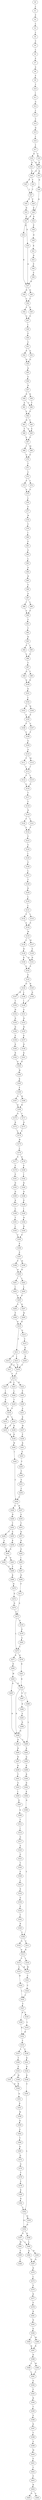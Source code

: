 strict digraph  {
	S0 -> S1 [ label = L ];
	S1 -> S2 [ label = F ];
	S2 -> S3 [ label = L ];
	S3 -> S4 [ label = L ];
	S4 -> S5 [ label = V ];
	S5 -> S6 [ label = L ];
	S6 -> S7 [ label = F ];
	S7 -> S8 [ label = S ];
	S8 -> S9 [ label = F ];
	S9 -> S10 [ label = T ];
	S10 -> S11 [ label = I ];
	S11 -> S12 [ label = G ];
	S12 -> S13 [ label = L ];
	S13 -> S14 [ label = T ];
	S14 -> S15 [ label = Q ];
	S15 -> S16 [ label = L ];
	S16 -> S17 [ label = Y ];
	S17 -> S18 [ label = D ];
	S17 -> S19 [ label = G ];
	S18 -> S20 [ label = K ];
	S18 -> S21 [ label = Q ];
	S19 -> S20 [ label = K ];
	S20 -> S22 [ label = G ];
	S20 -> S23 [ label = D ];
	S21 -> S22 [ label = G ];
	S22 -> S24 [ label = Y ];
	S22 -> S25 [ label = F ];
	S23 -> S26 [ label = Q ];
	S24 -> S27 [ label = T ];
	S25 -> S27 [ label = T ];
	S26 -> S28 [ label = K ];
	S27 -> S29 [ label = P ];
	S27 -> S30 [ label = V ];
	S28 -> S31 [ label = E ];
	S28 -> S32 [ label = D ];
	S29 -> S28 [ label = K ];
	S30 -> S33 [ label = N ];
	S31 -> S34 [ label = Q ];
	S31 -> S35 [ label = E ];
	S32 -> S36 [ label = P ];
	S33 -> S31 [ label = E ];
	S34 -> S37 [ label = K ];
	S35 -> S37 [ label = K ];
	S36 -> S38 [ label = D ];
	S37 -> S39 [ label = D ];
	S37 -> S40 [ label = N ];
	S38 -> S41 [ label = K ];
	S39 -> S42 [ label = C ];
	S40 -> S42 [ label = C ];
	S41 -> S43 [ label = N ];
	S42 -> S44 [ label = V ];
	S42 -> S45 [ label = E ];
	S43 -> S46 [ label = P ];
	S44 -> S47 [ label = G ];
	S45 -> S47 [ label = G ];
	S46 -> S48 [ label = S ];
	S47 -> S49 [ label = I ];
	S48 -> S37 [ label = K ];
	S49 -> S50 [ label = F ];
	S50 -> S51 [ label = C ];
	S51 -> S52 [ label = E ];
	S51 -> S53 [ label = Q ];
	S52 -> S54 [ label = Q ];
	S53 -> S54 [ label = Q ];
	S54 -> S55 [ label = Q ];
	S55 -> S56 [ label = S ];
	S56 -> S57 [ label = N ];
	S57 -> S58 [ label = D ];
	S57 -> S59 [ label = R ];
	S58 -> S60 [ label = T ];
	S58 -> S61 [ label = A ];
	S59 -> S60 [ label = T ];
	S60 -> S62 [ label = F ];
	S61 -> S62 [ label = F ];
	S62 -> S63 [ label = H ];
	S62 -> S64 [ label = Y ];
	S63 -> S65 [ label = S ];
	S63 -> S66 [ label = T ];
	S64 -> S65 [ label = S ];
	S65 -> S67 [ label = F ];
	S66 -> S67 [ label = F ];
	S67 -> S68 [ label = I ];
	S67 -> S69 [ label = M ];
	S68 -> S70 [ label = G ];
	S69 -> S70 [ label = G ];
	S70 -> S71 [ label = T ];
	S71 -> S72 [ label = C ];
	S72 -> S73 [ label = F ];
	S72 -> S74 [ label = Y ];
	S73 -> S75 [ label = A ];
	S74 -> S75 [ label = A ];
	S75 -> S76 [ label = L ];
	S76 -> S77 [ label = F ];
	S77 -> S78 [ label = W ];
	S78 -> S79 [ label = Y ];
	S79 -> S80 [ label = I ];
	S80 -> S81 [ label = F ];
	S81 -> S82 [ label = S ];
	S82 -> S83 [ label = L ];
	S83 -> S84 [ label = A ];
	S84 -> S85 [ label = H ];
	S85 -> S86 [ label = V ];
	S86 -> S87 [ label = A ];
	S87 -> S88 [ label = I ];
	S87 -> S89 [ label = L ];
	S88 -> S90 [ label = F ];
	S89 -> S90 [ label = F ];
	S90 -> S91 [ label = V ];
	S91 -> S92 [ label = T ];
	S92 -> S93 [ label = R ];
	S93 -> S94 [ label = F ];
	S93 -> S95 [ label = I ];
	S94 -> S96 [ label = S ];
	S95 -> S96 [ label = S ];
	S96 -> S97 [ label = Y ];
	S97 -> S98 [ label = G ];
	S97 -> S99 [ label = T ];
	S98 -> S100 [ label = E ];
	S99 -> S100 [ label = E ];
	S100 -> S101 [ label = E ];
	S101 -> S102 [ label = L ];
	S102 -> S103 [ label = Q ];
	S102 -> S104 [ label = R ];
	S103 -> S105 [ label = S ];
	S104 -> S105 [ label = S ];
	S105 -> S106 [ label = F ];
	S105 -> S107 [ label = V ];
	S106 -> S108 [ label = V ];
	S107 -> S108 [ label = V ];
	S108 -> S109 [ label = G ];
	S109 -> S110 [ label = A ];
	S110 -> S111 [ label = V ];
	S110 -> S112 [ label = M ];
	S111 -> S113 [ label = I ];
	S112 -> S113 [ label = I ];
	S113 -> S114 [ label = V ];
	S113 -> S115 [ label = I ];
	S114 -> S116 [ label = G ];
	S115 -> S116 [ label = G ];
	S116 -> S117 [ label = T ];
	S117 -> S118 [ label = Y ];
	S118 -> S119 [ label = N ];
	S119 -> S120 [ label = V ];
	S119 -> S121 [ label = I ];
	S120 -> S122 [ label = V ];
	S121 -> S122 [ label = V ];
	S122 -> S123 [ label = V ];
	S123 -> S124 [ label = V ];
	S124 -> S125 [ label = I ];
	S125 -> S126 [ label = V ];
	S126 -> S127 [ label = L ];
	S127 -> S128 [ label = T ];
	S128 -> S129 [ label = K ];
	S129 -> S130 [ label = L ];
	S130 -> S131 [ label = L ];
	S131 -> S132 [ label = V ];
	S131 -> S133 [ label = I ];
	S132 -> S134 [ label = A ];
	S133 -> S134 [ label = A ];
	S134 -> S135 [ label = M ];
	S135 -> S136 [ label = L ];
	S135 -> S137 [ label = M ];
	S136 -> S138 [ label = H ];
	S137 -> S139 [ label = S ];
	S138 -> S140 [ label = K ];
	S138 -> S141 [ label = N ];
	S139 -> S141 [ label = N ];
	S140 -> S142 [ label = S ];
	S141 -> S142 [ label = S ];
	S142 -> S143 [ label = F ];
	S143 -> S144 [ label = Q ];
	S143 -> S145 [ label = R ];
	S144 -> S146 [ label = L ];
	S144 -> S147 [ label = K ];
	S145 -> S148 [ label = Q ];
	S146 -> S149 [ label = I ];
	S147 -> S150 [ label = T ];
	S148 -> S149 [ label = I ];
	S149 -> S151 [ label = A ];
	S150 -> S152 [ label = H ];
	S151 -> S153 [ label = N ];
	S152 -> S154 [ label = D ];
	S153 -> S155 [ label = H ];
	S154 -> S156 [ label = D ];
	S155 -> S157 [ label = E ];
	S156 -> S158 [ label = S ];
	S157 -> S159 [ label = D ];
	S158 -> S160 [ label = E ];
	S159 -> S161 [ label = K ];
	S160 -> S162 [ label = R ];
	S161 -> S163 [ label = E ];
	S162 -> S163 [ label = E ];
	S163 -> S164 [ label = W ];
	S164 -> S165 [ label = K ];
	S165 -> S166 [ label = F ];
	S166 -> S167 [ label = A ];
	S166 -> S168 [ label = H ];
	S167 -> S169 [ label = R ];
	S168 -> S169 [ label = R ];
	S169 -> S170 [ label = A ];
	S169 -> S171 [ label = T ];
	S170 -> S172 [ label = K ];
	S171 -> S173 [ label = Q ];
	S172 -> S174 [ label = L ];
	S173 -> S174 [ label = L ];
	S174 -> S175 [ label = W ];
	S175 -> S176 [ label = L ];
	S176 -> S177 [ label = S ];
	S176 -> S178 [ label = K ];
	S177 -> S179 [ label = Y ];
	S178 -> S180 [ label = F ];
	S179 -> S181 [ label = F ];
	S180 -> S182 [ label = I ];
	S181 -> S183 [ label = D ];
	S182 -> S184 [ label = R ];
	S183 -> S185 [ label = D ];
	S184 -> S186 [ label = N ];
	S185 -> S187 [ label = K ];
	S186 -> S188 [ label = E ];
	S187 -> S189 [ label = C ];
	S188 -> S190 [ label = I ];
	S189 -> S191 [ label = T ];
	S190 -> S192 [ label = N ];
	S191 -> S193 [ label = L ];
	S192 -> S194 [ label = R ];
	S193 -> S195 [ label = P ];
	S194 -> S195 [ label = P ];
	S195 -> S196 [ label = P ];
	S196 -> S197 [ label = P ];
	S197 -> S198 [ label = F ];
	S197 -> S199 [ label = M ];
	S198 -> S200 [ label = N ];
	S199 -> S200 [ label = N ];
	S200 -> S201 [ label = I ];
	S200 -> S202 [ label = L ];
	S201 -> S203 [ label = I ];
	S202 -> S204 [ label = L ];
	S203 -> S205 [ label = P ];
	S204 -> S205 [ label = P ];
	S205 -> S206 [ label = S ];
	S205 -> S207 [ label = R ];
	S206 -> S208 [ label = P ];
	S207 -> S209 [ label = W ];
	S208 -> S210 [ label = K ];
	S209 -> S210 [ label = K ];
	S210 -> S211 [ label = T ];
	S210 -> S212 [ label = Q ];
	S211 -> S213 [ label = I ];
	S211 -> S214 [ label = V ];
	S212 -> S215 [ label = V ];
	S213 -> S216 [ label = C ];
	S213 -> S217 [ label = Y ];
	S214 -> S216 [ label = C ];
	S215 -> S218 [ label = K ];
	S216 -> S219 [ label = Y ];
	S217 -> S219 [ label = Y ];
	S218 -> S220 [ label = R ];
	S219 -> S221 [ label = M ];
	S219 -> S222 [ label = R ];
	S219 -> S223 [ label = L ];
	S220 -> S216 [ label = C ];
	S221 -> S224 [ label = I ];
	S222 -> S225 [ label = F ];
	S223 -> S226 [ label = L ];
	S224 -> S227 [ label = S ];
	S225 -> S228 [ label = I ];
	S226 -> S229 [ label = T ];
	S227 -> S230 [ label = S ];
	S228 -> S231 [ label = A ];
	S229 -> S230 [ label = S ];
	S230 -> S232 [ label = L ];
	S230 -> S233 [ label = M ];
	S231 -> S234 [ label = K ];
	S232 -> S235 [ label = S ];
	S232 -> S236 [ label = N ];
	S233 -> S235 [ label = S ];
	S234 -> S237 [ label = M ];
	S235 -> S238 [ label = K ];
	S236 -> S238 [ label = K ];
	S237 -> S239 [ label = F ];
	S238 -> S240 [ label = W ];
	S239 -> S241 [ label = R ];
	S240 -> S242 [ label = I ];
	S241 -> S243 [ label = S ];
	S242 -> S244 [ label = C ];
	S243 -> S245 [ label = V ];
	S244 -> S246 [ label = S ];
	S244 -> S247 [ label = R ];
	S245 -> S248 [ label = F ];
	S246 -> S249 [ label = H ];
	S247 -> S250 [ label = S ];
	S248 -> S251 [ label = S ];
	S249 -> S252 [ label = T ];
	S250 -> S253 [ label = T ];
	S251 -> S254 [ label = C ];
	S252 -> S255 [ label = S ];
	S252 -> S256 [ label = T ];
	S253 -> S257 [ label = D ];
	S254 -> S244 [ label = C ];
	S255 -> S258 [ label = K ];
	S256 -> S259 [ label = A ];
	S257 -> S260 [ label = D ];
	S258 -> S261 [ label = G ];
	S259 -> S261 [ label = G ];
	S260 -> S262 [ label = E ];
	S261 -> S263 [ label = R ];
	S261 -> S264 [ label = K ];
	S262 -> S265 [ label = I ];
	S263 -> S266 [ label = V ];
	S264 -> S266 [ label = V ];
	S265 -> S267 [ label = S ];
	S266 -> S268 [ label = K ];
	S267 -> S269 [ label = D ];
	S268 -> S270 [ label = R ];
	S269 -> S271 [ label = F ];
	S270 -> S272 [ label = Q ];
	S271 -> S273 [ label = S ];
	S272 -> S274 [ label = N ];
	S273 -> S275 [ label = L ];
	S273 -> S276 [ label = E ];
	S274 -> S273 [ label = S ];
	S275 -> S277 [ label = K ];
	S275 -> S278 [ label = R ];
	S276 -> S279 [ label = E ];
	S277 -> S280 [ label = E ];
	S278 -> S281 [ label = R ];
	S279 -> S282 [ label = A ];
	S280 -> S283 [ label = W ];
	S281 -> S284 [ label = R ];
	S282 -> S275 [ label = L ];
	S283 -> S284 [ label = R ];
	S283 -> S285 [ label = K ];
	S284 -> S286 [ label = T ];
	S284 -> S287 [ label = S ];
	S284 -> S288 [ label = N ];
	S285 -> S288 [ label = N ];
	S286 -> S289 [ label = L ];
	S287 -> S290 [ label = Q ];
	S288 -> S291 [ label = Q ];
	S288 -> S289 [ label = L ];
	S289 -> S292 [ label = K ];
	S290 -> S293 [ label = A ];
	S291 -> S294 [ label = R ];
	S292 -> S295 [ label = Q ];
	S293 -> S296 [ label = N ];
	S294 -> S297 [ label = R ];
	S295 -> S298 [ label = K ];
	S296 -> S288 [ label = N ];
	S297 -> S299 [ label = R ];
	S298 -> S300 [ label = R ];
	S299 -> S301 [ label = T ];
	S300 -> S302 [ label = D ];
	S301 -> S303 [ label = G ];
	S302 -> S304 [ label = E ];
	S303 -> S305 [ label = I ];
	S304 -> S306 [ label = N ];
	S305 -> S307 [ label = E ];
	S306 -> S308 [ label = Y ];
	S307 -> S309 [ label = Q ];
	S308 -> S310 [ label = Q ];
	S308 -> S311 [ label = S ];
	S309 -> S312 [ label = T ];
	S310 -> S313 [ label = K ];
	S311 -> S313 [ label = K ];
	S312 -> S314 [ label = I ];
	S313 -> S315 [ label = V ];
	S313 -> S316 [ label = I ];
	S314 -> S317 [ label = G ];
	S315 -> S318 [ label = M ];
	S315 -> S319 [ label = L ];
	S316 -> S318 [ label = M ];
	S317 -> S320 [ label = A ];
	S318 -> S321 [ label = C ];
	S319 -> S322 [ label = R ];
	S320 -> S323 [ label = G ];
	S321 -> S324 [ label = C ];
	S322 -> S325 [ label = L ];
	S323 -> S326 [ label = T ];
	S324 -> S325 [ label = L ];
	S325 -> S327 [ label = V ];
	S326 -> S328 [ label = F ];
	S327 -> S329 [ label = H ];
	S327 -> S330 [ label = V ];
	S328 -> S331 [ label = L ];
	S329 -> S332 [ label = R ];
	S330 -> S333 [ label = L ];
	S331 -> S334 [ label = E ];
	S332 -> S335 [ label = Y ];
	S333 -> S332 [ label = R ];
	S334 -> S336 [ label = G ];
	S335 -> S337 [ label = L ];
	S335 -> S338 [ label = V ];
	S336 -> S339 [ label = E ];
	S337 -> S340 [ label = T ];
	S338 -> S341 [ label = K ];
	S339 -> S342 [ label = T ];
	S340 -> S343 [ label = S ];
	S341 -> S344 [ label = K ];
	S342 -> S345 [ label = R ];
	S343 -> S346 [ label = M ];
	S343 -> S347 [ label = T ];
	S344 -> S348 [ label = K ];
	S345 -> S308 [ label = Y ];
	S346 -> S349 [ label = R ];
	S347 -> S349 [ label = R ];
	S348 -> S350 [ label = V ];
	S349 -> S351 [ label = Q ];
	S350 -> S352 [ label = L ];
	S351 -> S353 [ label = K ];
	S352 -> S354 [ label = N ];
	S352 -> S355 [ label = H ];
	S353 -> S356 [ label = M ];
	S354 -> S357 [ label = E ];
	S354 -> S358 [ label = D ];
	S355 -> S354 [ label = N ];
	S356 -> S359 [ label = Q ];
	S357 -> S360 [ label = L ];
	S357 -> S361 [ label = M ];
	S358 -> S360 [ label = L ];
	S359 -> S362 [ label = S ];
	S360 -> S363 [ label = R ];
	S360 -> S364 [ label = Q ];
	S361 -> S365 [ label = V ];
	S362 -> S366 [ label = T ];
	S363 -> S367 [ label = Q ];
	S364 -> S367 [ label = Q ];
	S365 -> S368 [ label = I ];
	S366 -> S369 [ label = D ];
	S367 -> S370 [ label = D ];
	S369 -> S372 [ label = Q ];
	S370 -> S373 [ label = L ];
	S372 -> S374 [ label = A ];
	S373 -> S375 [ label = S ];
	S374 -> S376 [ label = T ];
	S375 -> S377 [ label = K ];
	S376 -> S378 [ label = V ];
	S377 -> S379 [ label = F ];
	S378 -> S380 [ label = E ];
	S379 -> S381 [ label = R ];
	S380 -> S382 [ label = N ];
	S381 -> S383 [ label = N ];
	S382 -> S352 [ label = L ];
	S383 -> S384 [ label = E ];
	S384 -> S385 [ label = I ];
	S384 -> S386 [ label = M ];
	S385 -> S387 [ label = R ];
	S386 -> S387 [ label = R ];
	S387 -> S388 [ label = D ];
	S388 -> S389 [ label = L ];
	S388 -> S390 [ label = M ];
	S389 -> S391 [ label = L ];
	S390 -> S391 [ label = L ];
	S391 -> S392 [ label = G ];
	S392 -> S393 [ label = F ];
	S393 -> S394 [ label = R ];
	S394 -> S395 [ label = T ];
	S395 -> S396 [ label = S ];
	S396 -> S397 [ label = K ];
	S397 -> S398 [ label = Y ];
	S398 -> S399 [ label = A ];
	S399 -> S400 [ label = M ];
	S400 -> S401 [ label = F ];
	S401 -> S402 [ label = Y ];
	S402 -> S403 [ label = P ];
	S403 -> S404 [ label = R ];
	S404 -> S405 [ label = N ];
	S404 -> S406 [ label = S ];
}
